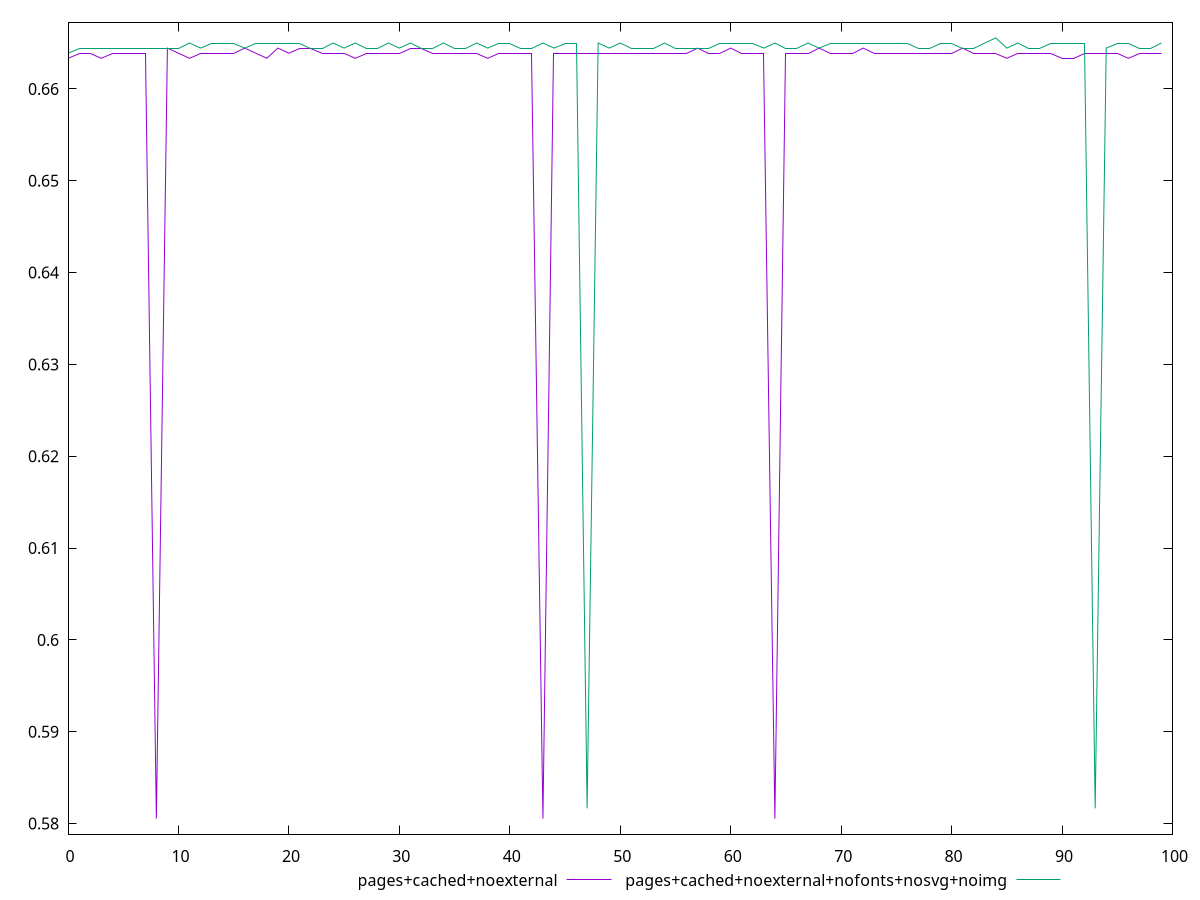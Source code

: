 $_pagesCachedNoexternal <<EOF
0.6633333333333333
0.6638888888888889
0.6638888888888889
0.6633333333333333
0.6638888888888889
0.6638888888888889
0.6638888888888889
0.6638888888888889
0.5805555555555555
0.6644444444444444
0.6638888888888889
0.6633333333333333
0.6638888888888889
0.6638888888888889
0.6638888888888889
0.6638888888888889
0.6644444444444444
0.6638888888888889
0.6633333333333333
0.6644444444444444
0.6638888888888889
0.6644444444444444
0.6644444444444444
0.6638888888888889
0.6638888888888889
0.6638888888888889
0.6633333333333333
0.6638888888888889
0.6638888888888889
0.6638888888888889
0.6638888888888889
0.6644444444444444
0.6644444444444444
0.6638888888888889
0.6638888888888889
0.6638888888888889
0.6638888888888889
0.6638888888888889
0.6633333333333333
0.6638888888888889
0.6638888888888889
0.6638888888888889
0.6638888888888889
0.5805555555555555
0.6638888888888889
0.6638888888888889
0.6638888888888889
0.6638888888888889
0.6638888888888889
0.6638888888888889
0.6638888888888889
0.6638888888888889
0.6638888888888889
0.6638888888888889
0.6638888888888889
0.6638888888888889
0.6638888888888889
0.6644444444444444
0.6638888888888889
0.6638888888888889
0.6644444444444444
0.6638888888888889
0.6638888888888889
0.6638888888888889
0.5805555555555555
0.6638888888888889
0.6638888888888889
0.6638888888888889
0.6644444444444444
0.6638888888888889
0.6638888888888889
0.6638888888888889
0.6644444444444444
0.6638888888888889
0.6638888888888889
0.6638888888888889
0.6638888888888889
0.6638888888888889
0.6638888888888889
0.6638888888888889
0.6638888888888889
0.6644444444444444
0.6638888888888889
0.6638888888888889
0.6638888888888889
0.6633333333333333
0.6638888888888889
0.6638888888888889
0.6638888888888889
0.6638888888888889
0.6633333333333333
0.6633333333333333
0.6638888888888889
0.6638888888888889
0.6638888888888889
0.6638888888888889
0.6633333333333333
0.6638888888888889
0.6638888888888889
0.6638888888888889
EOF
$_pagesCachedNoexternalNofontsNosvgNoimg <<EOF
0.6638888888888889
0.6644444444444444
0.6644444444444444
0.6644444444444444
0.6644444444444444
0.6644444444444444
0.6644444444444444
0.6644444444444444
0.6644444444444444
0.6644444444444444
0.6644444444444444
0.665
0.6644444444444444
0.665
0.665
0.665
0.6644444444444444
0.665
0.665
0.665
0.665
0.665
0.6644444444444444
0.6644444444444444
0.665
0.6644444444444444
0.665
0.6644444444444444
0.6644444444444444
0.665
0.6644444444444444
0.665
0.6644444444444444
0.6644444444444444
0.665
0.6644444444444444
0.6644444444444444
0.665
0.6644444444444444
0.665
0.665
0.6644444444444444
0.6644444444444444
0.665
0.6644444444444444
0.665
0.665
0.5816666666666667
0.665
0.6644444444444444
0.665
0.6644444444444444
0.6644444444444444
0.6644444444444444
0.665
0.6644444444444444
0.6644444444444444
0.6644444444444444
0.6644444444444444
0.665
0.665
0.665
0.665
0.6644444444444444
0.665
0.6644444444444444
0.6644444444444444
0.665
0.6644444444444444
0.665
0.665
0.665
0.665
0.665
0.665
0.665
0.665
0.6644444444444444
0.6644444444444444
0.665
0.665
0.6644444444444444
0.6644444444444444
0.665
0.6655555555555556
0.6644444444444444
0.665
0.6644444444444444
0.6644444444444444
0.665
0.665
0.665
0.665
0.5816666666666667
0.6644444444444444
0.665
0.665
0.6644444444444444
0.6644444444444444
0.665
EOF
set key outside below
set terminal pngcairo
set output "report_00005_2020-11-02T22-26-11.212Z/uses-rel-preload/uses-rel-preload_pages+cached+noexternal_pages+cached+noexternal+nofonts+nosvg+noimg.png"
set yrange [0.5788555555555555:0.6672555555555556]
plot $_pagesCachedNoexternal title "pages+cached+noexternal" with line ,$_pagesCachedNoexternalNofontsNosvgNoimg title "pages+cached+noexternal+nofonts+nosvg+noimg" with line ,